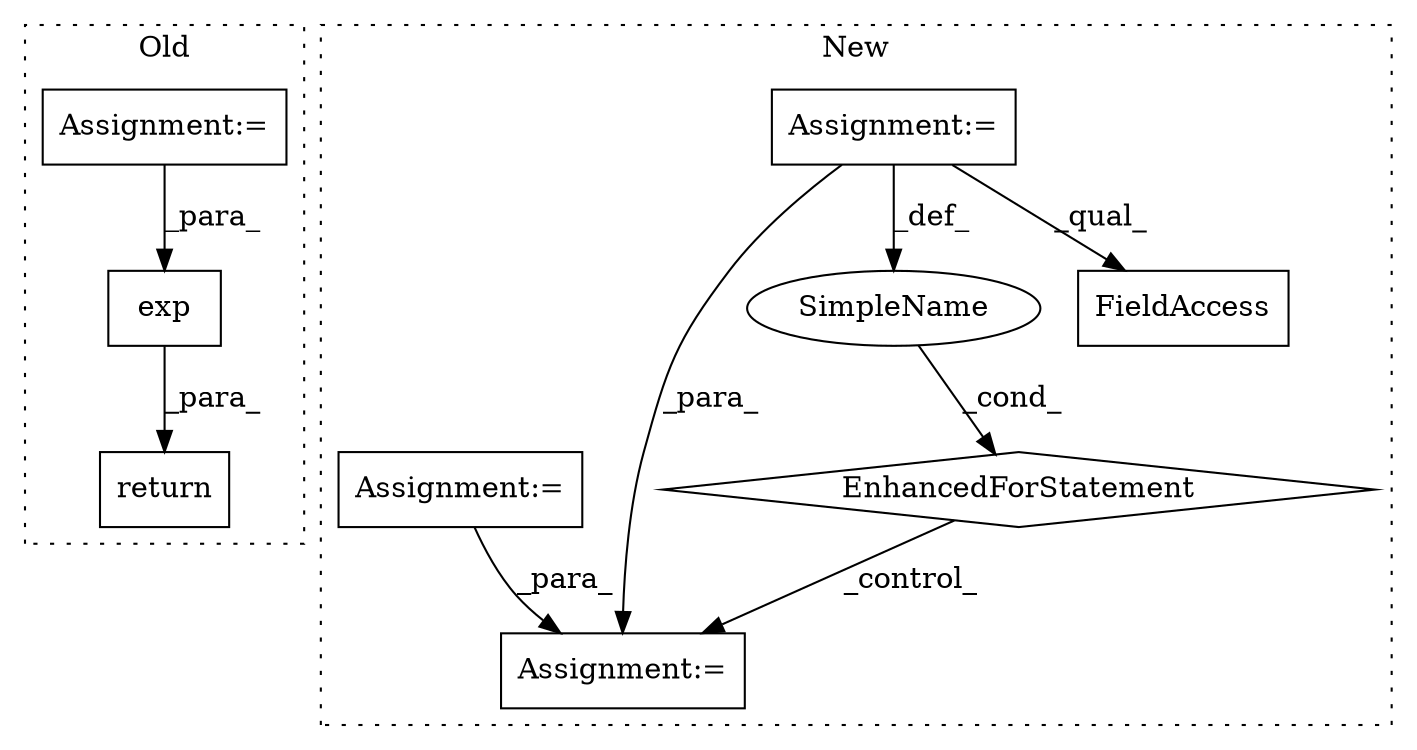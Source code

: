 digraph G {
subgraph cluster0 {
1 [label="exp" a="32" s="7116,7135" l="4,1" shape="box"];
7 [label="Assignment:=" a="7" s="6915,6994" l="65,2" shape="box"];
8 [label="return" a="41" s="7104" l="7" shape="box"];
label = "Old";
style="dotted";
}
subgraph cluster1 {
2 [label="EnhancedForStatement" a="70" s="6081,6158" l="53,2" shape="diamond"];
3 [label="Assignment:=" a="7" s="6300" l="2" shape="box"];
4 [label="SimpleName" a="42" s="6138" l="1" shape="ellipse"];
5 [label="Assignment:=" a="7" s="6081,6158" l="53,2" shape="box"];
6 [label="Assignment:=" a="7" s="6055" l="1" shape="box"];
9 [label="FieldAccess" a="22" s="6269" l="9" shape="box"];
label = "New";
style="dotted";
}
1 -> 8 [label="_para_"];
2 -> 3 [label="_control_"];
4 -> 2 [label="_cond_"];
5 -> 4 [label="_def_"];
5 -> 3 [label="_para_"];
5 -> 9 [label="_qual_"];
6 -> 3 [label="_para_"];
7 -> 1 [label="_para_"];
}